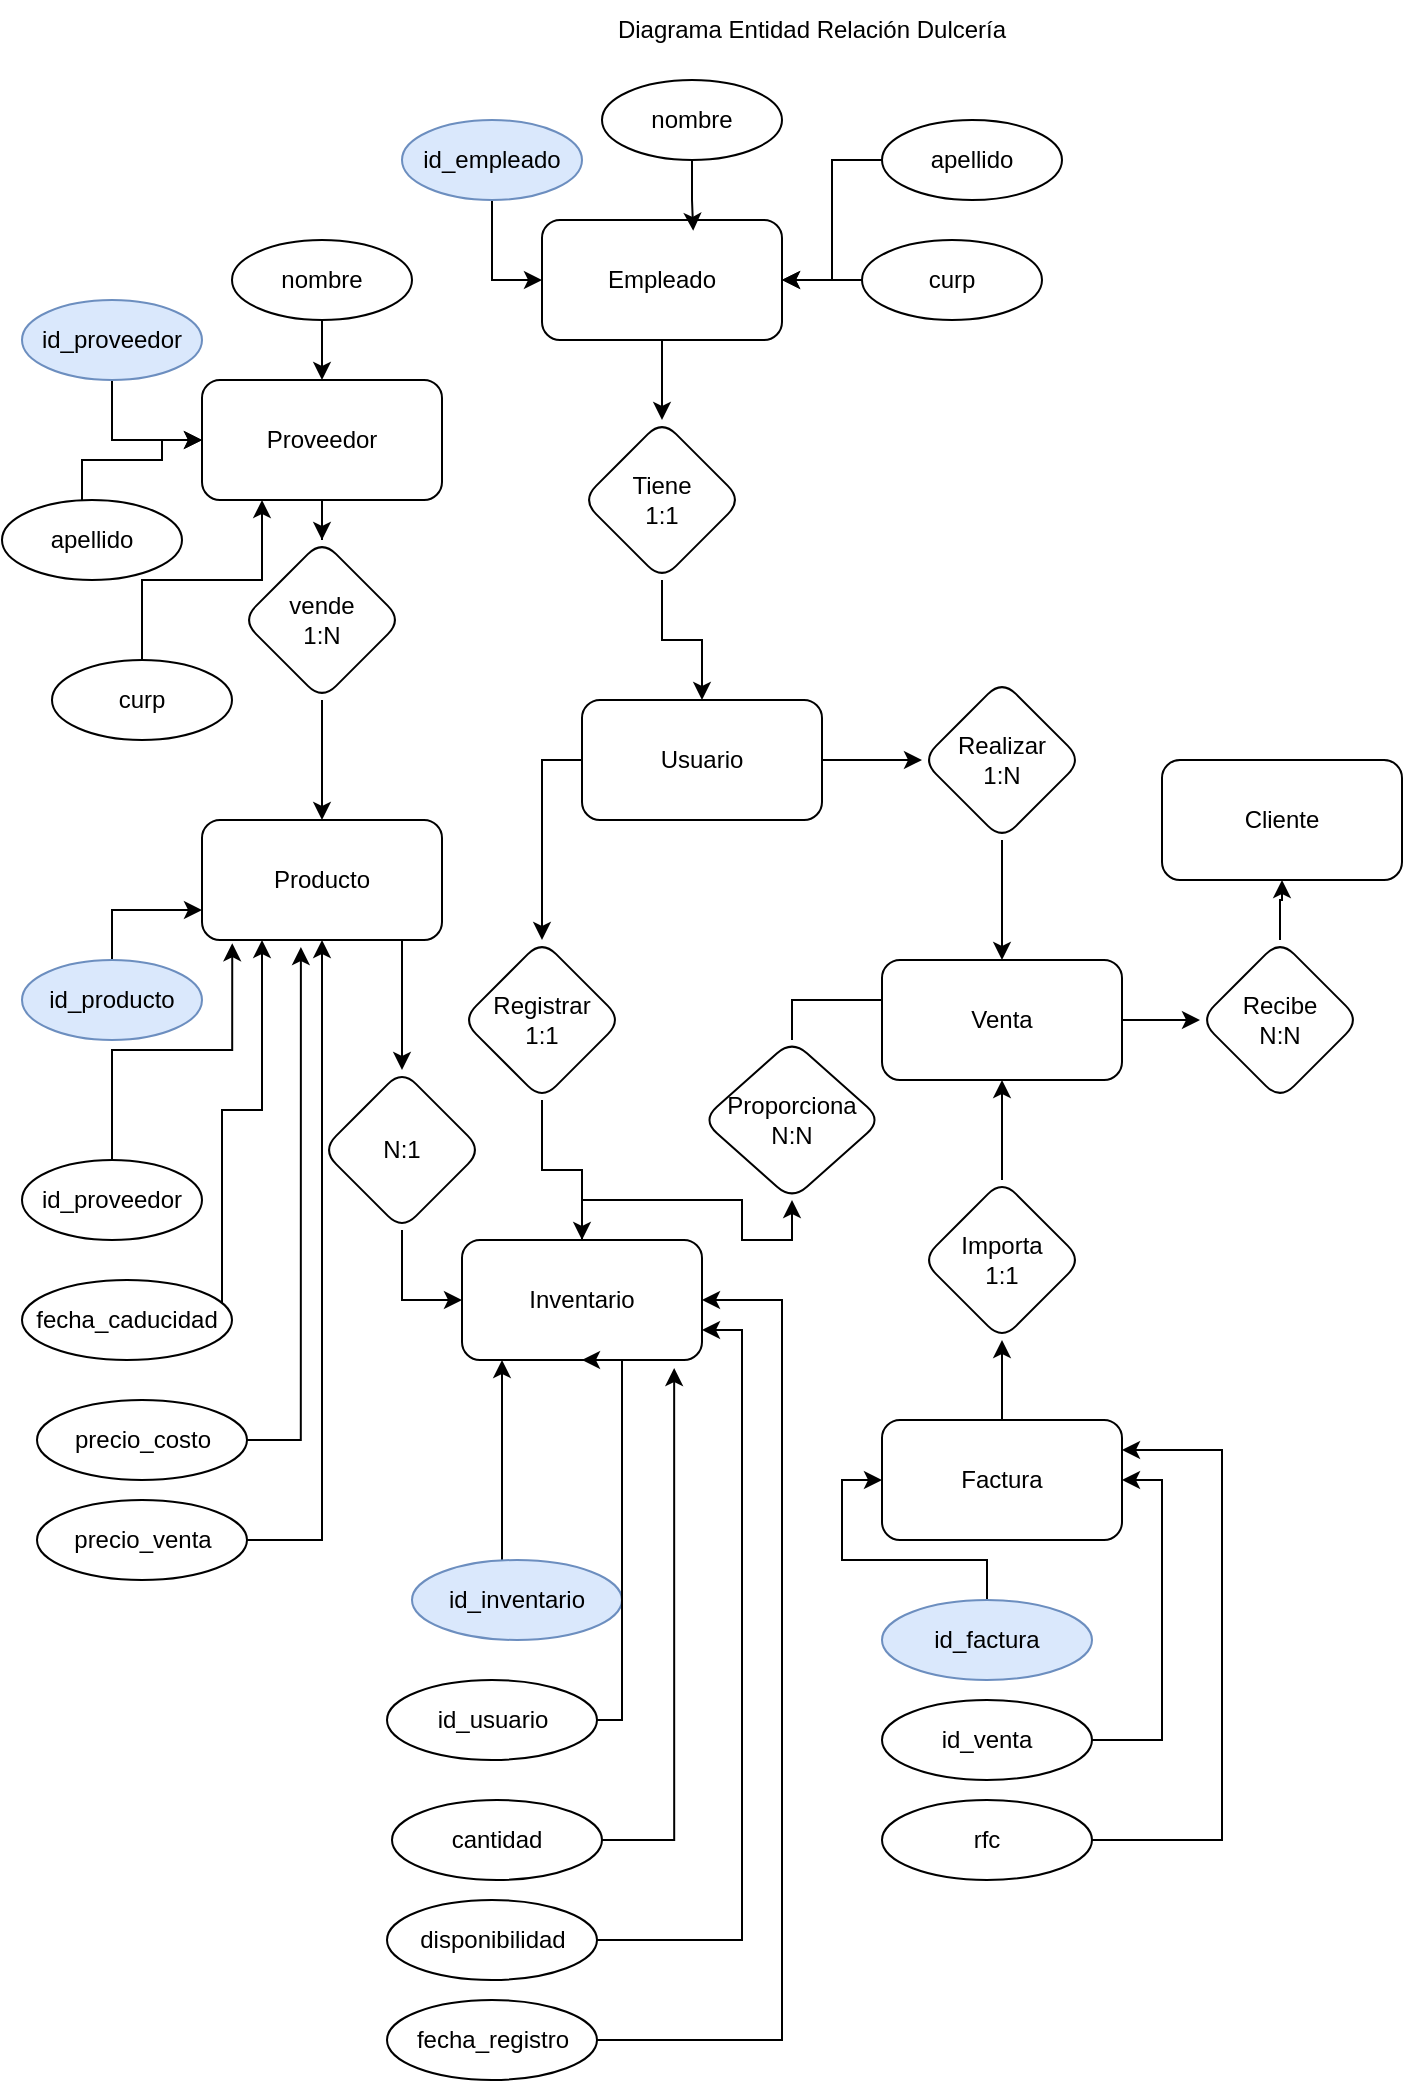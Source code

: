 <mxfile version="28.2.4">
  <diagram name="Página-1" id="YRL-R1P661uPFz0FJ1Wq">
    <mxGraphModel dx="1123" dy="616" grid="1" gridSize="10" guides="1" tooltips="1" connect="1" arrows="1" fold="1" page="1" pageScale="1" pageWidth="827" pageHeight="1169" math="0" shadow="0">
      <root>
        <mxCell id="0" />
        <mxCell id="1" parent="0" />
        <mxCell id="enX2_YqvGUqd8-A0arO4-49" value="" style="edgeStyle=orthogonalEdgeStyle;rounded=0;orthogonalLoop=1;jettySize=auto;html=1;entryX=0;entryY=0.5;entryDx=0;entryDy=0;" parent="1" source="enX2_YqvGUqd8-A0arO4-51" target="enX2_YqvGUqd8-A0arO4-6" edge="1">
          <mxGeometry relative="1" as="geometry" />
        </mxCell>
        <mxCell id="enX2_YqvGUqd8-A0arO4-1" value="Inventario" style="rounded=1;whiteSpace=wrap;html=1;" parent="1" vertex="1">
          <mxGeometry x="230" y="630" width="120" height="60" as="geometry" />
        </mxCell>
        <mxCell id="enX2_YqvGUqd8-A0arO4-2" value="Cliente" style="rounded=1;whiteSpace=wrap;html=1;" parent="1" vertex="1">
          <mxGeometry x="580" y="390" width="120" height="60" as="geometry" />
        </mxCell>
        <mxCell id="enX2_YqvGUqd8-A0arO4-18" value="" style="edgeStyle=orthogonalEdgeStyle;rounded=0;orthogonalLoop=1;jettySize=auto;html=1;" parent="1" source="enX2_YqvGUqd8-A0arO4-3" target="enX2_YqvGUqd8-A0arO4-17" edge="1">
          <mxGeometry relative="1" as="geometry" />
        </mxCell>
        <mxCell id="enX2_YqvGUqd8-A0arO4-3" value="Proveedor" style="rounded=1;whiteSpace=wrap;html=1;" parent="1" vertex="1">
          <mxGeometry x="100" y="200" width="120" height="60" as="geometry" />
        </mxCell>
        <mxCell id="enX2_YqvGUqd8-A0arO4-21" value="" style="edgeStyle=orthogonalEdgeStyle;rounded=0;orthogonalLoop=1;jettySize=auto;html=1;" parent="1" source="enX2_YqvGUqd8-A0arO4-4" target="enX2_YqvGUqd8-A0arO4-20" edge="1">
          <mxGeometry relative="1" as="geometry" />
        </mxCell>
        <mxCell id="enX2_YqvGUqd8-A0arO4-4" value="Empleado&lt;span style=&quot;color: rgba(0, 0, 0, 0); font-family: monospace; font-size: 0px; text-align: start; text-wrap-mode: nowrap;&quot;&gt;%3CmxGraphModel%3E%3Croot%3E%3CmxCell%20id%3D%220%22%2F%3E%3CmxCell%20id%3D%221%22%20parent%3D%220%22%2F%3E%3CmxCell%20id%3D%222%22%20value%3D%22Proveedor%22%20style%3D%22rounded%3D1%3BwhiteSpace%3Dwrap%3Bhtml%3D1%3B%22%20vertex%3D%221%22%20parent%3D%221%22%3E%3CmxGeometry%20x%3D%22380%22%20y%3D%22120%22%20width%3D%22120%22%20height%3D%2260%22%20as%3D%22geometry%22%2F%3E%3C%2FmxCell%3E%3C%2Froot%3E%3C%2FmxGraphModel%3E&lt;/span&gt;" style="rounded=1;whiteSpace=wrap;html=1;" parent="1" vertex="1">
          <mxGeometry x="270" y="120" width="120" height="60" as="geometry" />
        </mxCell>
        <mxCell id="enX2_YqvGUqd8-A0arO4-27" style="edgeStyle=orthogonalEdgeStyle;rounded=0;orthogonalLoop=1;jettySize=auto;html=1;exitX=0;exitY=0.5;exitDx=0;exitDy=0;entryX=0.5;entryY=0;entryDx=0;entryDy=0;" parent="1" source="enX2_YqvGUqd8-A0arO4-5" target="enX2_YqvGUqd8-A0arO4-23" edge="1">
          <mxGeometry relative="1" as="geometry" />
        </mxCell>
        <mxCell id="enX2_YqvGUqd8-A0arO4-33" value="" style="edgeStyle=orthogonalEdgeStyle;rounded=0;orthogonalLoop=1;jettySize=auto;html=1;" parent="1" source="enX2_YqvGUqd8-A0arO4-5" target="enX2_YqvGUqd8-A0arO4-32" edge="1">
          <mxGeometry relative="1" as="geometry" />
        </mxCell>
        <mxCell id="enX2_YqvGUqd8-A0arO4-5" value="Usuario" style="rounded=1;whiteSpace=wrap;html=1;" parent="1" vertex="1">
          <mxGeometry x="290" y="360" width="120" height="60" as="geometry" />
        </mxCell>
        <mxCell id="enX2_YqvGUqd8-A0arO4-31" style="edgeStyle=orthogonalEdgeStyle;rounded=0;orthogonalLoop=1;jettySize=auto;html=1;entryX=0.5;entryY=1;entryDx=0;entryDy=0;" parent="1" source="enX2_YqvGUqd8-A0arO4-41" target="enX2_YqvGUqd8-A0arO4-2" edge="1">
          <mxGeometry relative="1" as="geometry" />
        </mxCell>
        <mxCell id="enX2_YqvGUqd8-A0arO4-42" value="" style="edgeStyle=orthogonalEdgeStyle;rounded=0;orthogonalLoop=1;jettySize=auto;html=1;" parent="1" source="enX2_YqvGUqd8-A0arO4-6" target="enX2_YqvGUqd8-A0arO4-41" edge="1">
          <mxGeometry relative="1" as="geometry" />
        </mxCell>
        <mxCell id="enX2_YqvGUqd8-A0arO4-6" value="Venta" style="rounded=1;whiteSpace=wrap;html=1;" parent="1" vertex="1">
          <mxGeometry x="440" y="490" width="120" height="60" as="geometry" />
        </mxCell>
        <mxCell id="enX2_YqvGUqd8-A0arO4-29" value="" style="edgeStyle=orthogonalEdgeStyle;rounded=0;orthogonalLoop=1;jettySize=auto;html=1;" parent="1" source="enX2_YqvGUqd8-A0arO4-7" target="enX2_YqvGUqd8-A0arO4-28" edge="1">
          <mxGeometry relative="1" as="geometry" />
        </mxCell>
        <mxCell id="enX2_YqvGUqd8-A0arO4-7" value="Factura" style="rounded=1;whiteSpace=wrap;html=1;" parent="1" vertex="1">
          <mxGeometry x="440" y="720" width="120" height="60" as="geometry" />
        </mxCell>
        <mxCell id="enX2_YqvGUqd8-A0arO4-14" value="" style="edgeStyle=orthogonalEdgeStyle;rounded=0;orthogonalLoop=1;jettySize=auto;html=1;" parent="1" source="enX2_YqvGUqd8-A0arO4-8" target="enX2_YqvGUqd8-A0arO4-13" edge="1">
          <mxGeometry relative="1" as="geometry">
            <Array as="points">
              <mxPoint x="200" y="490" />
              <mxPoint x="200" y="490" />
            </Array>
          </mxGeometry>
        </mxCell>
        <mxCell id="enX2_YqvGUqd8-A0arO4-8" value="Producto" style="rounded=1;whiteSpace=wrap;html=1;" parent="1" vertex="1">
          <mxGeometry x="100" y="420" width="120" height="60" as="geometry" />
        </mxCell>
        <mxCell id="enX2_YqvGUqd8-A0arO4-9" value="Diagrama Entidad Relación Dulcería" style="text;strokeColor=none;align=center;fillColor=none;html=1;verticalAlign=middle;whiteSpace=wrap;rounded=0;" parent="1" vertex="1">
          <mxGeometry x="220" y="10" width="370" height="30" as="geometry" />
        </mxCell>
        <mxCell id="enX2_YqvGUqd8-A0arO4-15" style="edgeStyle=orthogonalEdgeStyle;rounded=0;orthogonalLoop=1;jettySize=auto;html=1;entryX=0;entryY=0.5;entryDx=0;entryDy=0;" parent="1" source="enX2_YqvGUqd8-A0arO4-13" target="enX2_YqvGUqd8-A0arO4-1" edge="1">
          <mxGeometry relative="1" as="geometry" />
        </mxCell>
        <mxCell id="enX2_YqvGUqd8-A0arO4-13" value="N:1" style="rhombus;whiteSpace=wrap;html=1;rounded=1;" parent="1" vertex="1">
          <mxGeometry x="160" y="545" width="80" height="80" as="geometry" />
        </mxCell>
        <mxCell id="enX2_YqvGUqd8-A0arO4-19" style="edgeStyle=orthogonalEdgeStyle;rounded=0;orthogonalLoop=1;jettySize=auto;html=1;entryX=0.5;entryY=0;entryDx=0;entryDy=0;" parent="1" source="enX2_YqvGUqd8-A0arO4-17" target="enX2_YqvGUqd8-A0arO4-8" edge="1">
          <mxGeometry relative="1" as="geometry" />
        </mxCell>
        <mxCell id="enX2_YqvGUqd8-A0arO4-17" value="vende&lt;div&gt;1:N&lt;/div&gt;" style="rhombus;whiteSpace=wrap;html=1;rounded=1;" parent="1" vertex="1">
          <mxGeometry x="120" y="280" width="80" height="80" as="geometry" />
        </mxCell>
        <mxCell id="enX2_YqvGUqd8-A0arO4-22" style="edgeStyle=orthogonalEdgeStyle;rounded=0;orthogonalLoop=1;jettySize=auto;html=1;entryX=0.5;entryY=0;entryDx=0;entryDy=0;" parent="1" source="enX2_YqvGUqd8-A0arO4-20" target="enX2_YqvGUqd8-A0arO4-5" edge="1">
          <mxGeometry relative="1" as="geometry" />
        </mxCell>
        <mxCell id="enX2_YqvGUqd8-A0arO4-20" value="Tiene&lt;div&gt;1:1&lt;/div&gt;" style="rhombus;whiteSpace=wrap;html=1;rounded=1;" parent="1" vertex="1">
          <mxGeometry x="290" y="220" width="80" height="80" as="geometry" />
        </mxCell>
        <mxCell id="enX2_YqvGUqd8-A0arO4-26" style="edgeStyle=orthogonalEdgeStyle;rounded=0;orthogonalLoop=1;jettySize=auto;html=1;exitX=0.5;exitY=1;exitDx=0;exitDy=0;entryX=0.5;entryY=0;entryDx=0;entryDy=0;" parent="1" source="enX2_YqvGUqd8-A0arO4-23" target="enX2_YqvGUqd8-A0arO4-1" edge="1">
          <mxGeometry relative="1" as="geometry" />
        </mxCell>
        <mxCell id="enX2_YqvGUqd8-A0arO4-23" value="&lt;div&gt;Registrar&lt;/div&gt;1:1" style="rhombus;whiteSpace=wrap;html=1;rounded=1;" parent="1" vertex="1">
          <mxGeometry x="230" y="480" width="80" height="80" as="geometry" />
        </mxCell>
        <mxCell id="enX2_YqvGUqd8-A0arO4-30" style="edgeStyle=orthogonalEdgeStyle;rounded=0;orthogonalLoop=1;jettySize=auto;html=1;entryX=0.5;entryY=1;entryDx=0;entryDy=0;" parent="1" source="enX2_YqvGUqd8-A0arO4-28" target="enX2_YqvGUqd8-A0arO4-6" edge="1">
          <mxGeometry relative="1" as="geometry" />
        </mxCell>
        <mxCell id="enX2_YqvGUqd8-A0arO4-28" value="Importa&lt;div&gt;1:1&lt;/div&gt;" style="rhombus;whiteSpace=wrap;html=1;rounded=1;" parent="1" vertex="1">
          <mxGeometry x="460" y="600" width="80" height="80" as="geometry" />
        </mxCell>
        <mxCell id="enX2_YqvGUqd8-A0arO4-34" style="edgeStyle=orthogonalEdgeStyle;rounded=0;orthogonalLoop=1;jettySize=auto;html=1;entryX=0.5;entryY=0;entryDx=0;entryDy=0;" parent="1" source="enX2_YqvGUqd8-A0arO4-32" target="enX2_YqvGUqd8-A0arO4-6" edge="1">
          <mxGeometry relative="1" as="geometry" />
        </mxCell>
        <mxCell id="enX2_YqvGUqd8-A0arO4-32" value="&lt;div&gt;Realizar&lt;/div&gt;1:N" style="rhombus;whiteSpace=wrap;html=1;rounded=1;" parent="1" vertex="1">
          <mxGeometry x="460" y="350" width="80" height="80" as="geometry" />
        </mxCell>
        <mxCell id="enX2_YqvGUqd8-A0arO4-41" value="Recibe&lt;div&gt;N:N&lt;/div&gt;" style="rhombus;whiteSpace=wrap;html=1;rounded=1;" parent="1" vertex="1">
          <mxGeometry x="599" y="480" width="80" height="80" as="geometry" />
        </mxCell>
        <mxCell id="enX2_YqvGUqd8-A0arO4-52" value="" style="edgeStyle=orthogonalEdgeStyle;rounded=0;orthogonalLoop=1;jettySize=auto;html=1;entryX=0.5;entryY=1;entryDx=0;entryDy=0;" parent="1" source="enX2_YqvGUqd8-A0arO4-1" target="enX2_YqvGUqd8-A0arO4-51" edge="1">
          <mxGeometry relative="1" as="geometry">
            <mxPoint x="350" y="660" as="sourcePoint" />
            <mxPoint x="440" y="520" as="targetPoint" />
          </mxGeometry>
        </mxCell>
        <mxCell id="enX2_YqvGUqd8-A0arO4-51" value="&lt;div&gt;Proporciona&lt;/div&gt;N:N" style="rhombus;whiteSpace=wrap;html=1;rounded=1;" parent="1" vertex="1">
          <mxGeometry x="350" y="530" width="90" height="80" as="geometry" />
        </mxCell>
        <mxCell id="6OPiGLtKQRhlAA7yIBba-9" style="edgeStyle=orthogonalEdgeStyle;rounded=0;orthogonalLoop=1;jettySize=auto;html=1;entryX=0;entryY=0.5;entryDx=0;entryDy=0;" edge="1" parent="1" source="6OPiGLtKQRhlAA7yIBba-1" target="enX2_YqvGUqd8-A0arO4-4">
          <mxGeometry relative="1" as="geometry" />
        </mxCell>
        <mxCell id="6OPiGLtKQRhlAA7yIBba-1" value="id_empleado" style="ellipse;whiteSpace=wrap;html=1;fillColor=#dae8fc;strokeColor=#6c8ebf;" vertex="1" parent="1">
          <mxGeometry x="200" y="70" width="90" height="40" as="geometry" />
        </mxCell>
        <mxCell id="6OPiGLtKQRhlAA7yIBba-2" value="nombre" style="ellipse;whiteSpace=wrap;html=1;" vertex="1" parent="1">
          <mxGeometry x="300" y="50" width="90" height="40" as="geometry" />
        </mxCell>
        <mxCell id="6OPiGLtKQRhlAA7yIBba-7" style="edgeStyle=orthogonalEdgeStyle;rounded=0;orthogonalLoop=1;jettySize=auto;html=1;entryX=1;entryY=0.5;entryDx=0;entryDy=0;" edge="1" parent="1" source="6OPiGLtKQRhlAA7yIBba-3" target="enX2_YqvGUqd8-A0arO4-4">
          <mxGeometry relative="1" as="geometry" />
        </mxCell>
        <mxCell id="6OPiGLtKQRhlAA7yIBba-3" value="apellido" style="ellipse;whiteSpace=wrap;html=1;" vertex="1" parent="1">
          <mxGeometry x="440" y="70" width="90" height="40" as="geometry" />
        </mxCell>
        <mxCell id="6OPiGLtKQRhlAA7yIBba-6" style="edgeStyle=orthogonalEdgeStyle;rounded=0;orthogonalLoop=1;jettySize=auto;html=1;exitX=0;exitY=0.5;exitDx=0;exitDy=0;entryX=1;entryY=0.5;entryDx=0;entryDy=0;" edge="1" parent="1" source="6OPiGLtKQRhlAA7yIBba-4" target="enX2_YqvGUqd8-A0arO4-4">
          <mxGeometry relative="1" as="geometry" />
        </mxCell>
        <mxCell id="6OPiGLtKQRhlAA7yIBba-4" value="curp" style="ellipse;whiteSpace=wrap;html=1;" vertex="1" parent="1">
          <mxGeometry x="430" y="130" width="90" height="40" as="geometry" />
        </mxCell>
        <mxCell id="6OPiGLtKQRhlAA7yIBba-8" style="edgeStyle=orthogonalEdgeStyle;rounded=0;orthogonalLoop=1;jettySize=auto;html=1;entryX=0.63;entryY=0.09;entryDx=0;entryDy=0;entryPerimeter=0;" edge="1" parent="1" source="6OPiGLtKQRhlAA7yIBba-2" target="enX2_YqvGUqd8-A0arO4-4">
          <mxGeometry relative="1" as="geometry" />
        </mxCell>
        <mxCell id="6OPiGLtKQRhlAA7yIBba-17" style="edgeStyle=orthogonalEdgeStyle;rounded=0;orthogonalLoop=1;jettySize=auto;html=1;entryX=0;entryY=0.5;entryDx=0;entryDy=0;" edge="1" parent="1" source="6OPiGLtKQRhlAA7yIBba-10" target="enX2_YqvGUqd8-A0arO4-3">
          <mxGeometry relative="1" as="geometry" />
        </mxCell>
        <mxCell id="6OPiGLtKQRhlAA7yIBba-10" value="id_proveedor" style="ellipse;whiteSpace=wrap;html=1;fillColor=#dae8fc;strokeColor=#6c8ebf;" vertex="1" parent="1">
          <mxGeometry x="10" y="160" width="90" height="40" as="geometry" />
        </mxCell>
        <mxCell id="6OPiGLtKQRhlAA7yIBba-11" value="nombre" style="ellipse;whiteSpace=wrap;html=1;" vertex="1" parent="1">
          <mxGeometry x="115" y="130" width="90" height="40" as="geometry" />
        </mxCell>
        <mxCell id="6OPiGLtKQRhlAA7yIBba-12" style="edgeStyle=orthogonalEdgeStyle;rounded=0;orthogonalLoop=1;jettySize=auto;html=1;entryX=0.5;entryY=0;entryDx=0;entryDy=0;" edge="1" parent="1" source="6OPiGLtKQRhlAA7yIBba-11" target="enX2_YqvGUqd8-A0arO4-3">
          <mxGeometry relative="1" as="geometry">
            <mxPoint x="176" y="215" as="targetPoint" />
          </mxGeometry>
        </mxCell>
        <mxCell id="6OPiGLtKQRhlAA7yIBba-15" style="edgeStyle=orthogonalEdgeStyle;rounded=0;orthogonalLoop=1;jettySize=auto;html=1;entryX=0;entryY=0.5;entryDx=0;entryDy=0;" edge="1" parent="1" source="6OPiGLtKQRhlAA7yIBba-13" target="enX2_YqvGUqd8-A0arO4-3">
          <mxGeometry relative="1" as="geometry">
            <Array as="points">
              <mxPoint x="40" y="240" />
              <mxPoint x="80" y="240" />
              <mxPoint x="80" y="230" />
            </Array>
          </mxGeometry>
        </mxCell>
        <mxCell id="6OPiGLtKQRhlAA7yIBba-13" value="apellido" style="ellipse;whiteSpace=wrap;html=1;" vertex="1" parent="1">
          <mxGeometry y="260" width="90" height="40" as="geometry" />
        </mxCell>
        <mxCell id="6OPiGLtKQRhlAA7yIBba-16" style="edgeStyle=orthogonalEdgeStyle;rounded=0;orthogonalLoop=1;jettySize=auto;html=1;entryX=0.25;entryY=1;entryDx=0;entryDy=0;" edge="1" parent="1" source="6OPiGLtKQRhlAA7yIBba-14" target="enX2_YqvGUqd8-A0arO4-3">
          <mxGeometry relative="1" as="geometry" />
        </mxCell>
        <mxCell id="6OPiGLtKQRhlAA7yIBba-14" value="curp" style="ellipse;whiteSpace=wrap;html=1;" vertex="1" parent="1">
          <mxGeometry x="25" y="340" width="90" height="40" as="geometry" />
        </mxCell>
        <mxCell id="6OPiGLtKQRhlAA7yIBba-20" style="edgeStyle=orthogonalEdgeStyle;rounded=0;orthogonalLoop=1;jettySize=auto;html=1;entryX=0;entryY=0.75;entryDx=0;entryDy=0;" edge="1" parent="1" source="6OPiGLtKQRhlAA7yIBba-18" target="enX2_YqvGUqd8-A0arO4-8">
          <mxGeometry relative="1" as="geometry" />
        </mxCell>
        <mxCell id="6OPiGLtKQRhlAA7yIBba-18" value="id_producto" style="ellipse;whiteSpace=wrap;html=1;fillColor=#dae8fc;strokeColor=#6c8ebf;" vertex="1" parent="1">
          <mxGeometry x="10" y="490" width="90" height="40" as="geometry" />
        </mxCell>
        <mxCell id="6OPiGLtKQRhlAA7yIBba-21" value="id_proveedor" style="ellipse;whiteSpace=wrap;html=1;" vertex="1" parent="1">
          <mxGeometry x="10" y="590" width="90" height="40" as="geometry" />
        </mxCell>
        <mxCell id="6OPiGLtKQRhlAA7yIBba-22" style="edgeStyle=orthogonalEdgeStyle;rounded=0;orthogonalLoop=1;jettySize=auto;html=1;entryX=0.126;entryY=1.027;entryDx=0;entryDy=0;entryPerimeter=0;" edge="1" parent="1" source="6OPiGLtKQRhlAA7yIBba-21" target="enX2_YqvGUqd8-A0arO4-8">
          <mxGeometry relative="1" as="geometry" />
        </mxCell>
        <mxCell id="6OPiGLtKQRhlAA7yIBba-23" value="fecha_caducidad" style="ellipse;whiteSpace=wrap;html=1;" vertex="1" parent="1">
          <mxGeometry x="10" y="650" width="105" height="40" as="geometry" />
        </mxCell>
        <mxCell id="6OPiGLtKQRhlAA7yIBba-24" style="edgeStyle=orthogonalEdgeStyle;rounded=0;orthogonalLoop=1;jettySize=auto;html=1;entryX=0.25;entryY=1;entryDx=0;entryDy=0;" edge="1" parent="1" source="6OPiGLtKQRhlAA7yIBba-23" target="enX2_YqvGUqd8-A0arO4-8">
          <mxGeometry relative="1" as="geometry">
            <mxPoint x="130" y="542" as="targetPoint" />
            <Array as="points">
              <mxPoint x="110" y="565" />
              <mxPoint x="130" y="565" />
            </Array>
          </mxGeometry>
        </mxCell>
        <mxCell id="6OPiGLtKQRhlAA7yIBba-25" value="precio_costo" style="ellipse;whiteSpace=wrap;html=1;" vertex="1" parent="1">
          <mxGeometry x="17.5" y="710" width="105" height="40" as="geometry" />
        </mxCell>
        <mxCell id="6OPiGLtKQRhlAA7yIBba-26" style="edgeStyle=orthogonalEdgeStyle;rounded=0;orthogonalLoop=1;jettySize=auto;html=1;entryX=0.412;entryY=1.059;entryDx=0;entryDy=0;entryPerimeter=0;" edge="1" parent="1" source="6OPiGLtKQRhlAA7yIBba-25" target="enX2_YqvGUqd8-A0arO4-8">
          <mxGeometry relative="1" as="geometry">
            <Array as="points">
              <mxPoint x="149" y="730" />
            </Array>
          </mxGeometry>
        </mxCell>
        <mxCell id="6OPiGLtKQRhlAA7yIBba-28" style="edgeStyle=orthogonalEdgeStyle;rounded=0;orthogonalLoop=1;jettySize=auto;html=1;entryX=0.5;entryY=1;entryDx=0;entryDy=0;" edge="1" parent="1" source="6OPiGLtKQRhlAA7yIBba-27" target="enX2_YqvGUqd8-A0arO4-8">
          <mxGeometry relative="1" as="geometry">
            <Array as="points">
              <mxPoint x="160" y="780" />
            </Array>
          </mxGeometry>
        </mxCell>
        <mxCell id="6OPiGLtKQRhlAA7yIBba-27" value="precio_venta" style="ellipse;whiteSpace=wrap;html=1;" vertex="1" parent="1">
          <mxGeometry x="17.5" y="760" width="105" height="40" as="geometry" />
        </mxCell>
        <mxCell id="6OPiGLtKQRhlAA7yIBba-30" style="edgeStyle=orthogonalEdgeStyle;rounded=0;orthogonalLoop=1;jettySize=auto;html=1;" edge="1" parent="1" source="6OPiGLtKQRhlAA7yIBba-29" target="enX2_YqvGUqd8-A0arO4-1">
          <mxGeometry relative="1" as="geometry">
            <Array as="points">
              <mxPoint x="250" y="710" />
              <mxPoint x="250" y="710" />
            </Array>
          </mxGeometry>
        </mxCell>
        <mxCell id="6OPiGLtKQRhlAA7yIBba-29" value="id_inventario" style="ellipse;whiteSpace=wrap;html=1;fillColor=#dae8fc;strokeColor=#6c8ebf;" vertex="1" parent="1">
          <mxGeometry x="205" y="790" width="105" height="40" as="geometry" />
        </mxCell>
        <mxCell id="6OPiGLtKQRhlAA7yIBba-32" style="edgeStyle=orthogonalEdgeStyle;rounded=0;orthogonalLoop=1;jettySize=auto;html=1;entryX=0.5;entryY=1;entryDx=0;entryDy=0;" edge="1" parent="1" source="6OPiGLtKQRhlAA7yIBba-31" target="enX2_YqvGUqd8-A0arO4-1">
          <mxGeometry relative="1" as="geometry">
            <Array as="points">
              <mxPoint x="310" y="870" />
              <mxPoint x="310" y="690" />
            </Array>
          </mxGeometry>
        </mxCell>
        <mxCell id="6OPiGLtKQRhlAA7yIBba-31" value="id_usuario" style="ellipse;whiteSpace=wrap;html=1;" vertex="1" parent="1">
          <mxGeometry x="192.5" y="850" width="105" height="40" as="geometry" />
        </mxCell>
        <mxCell id="6OPiGLtKQRhlAA7yIBba-33" value="cantidad" style="ellipse;whiteSpace=wrap;html=1;" vertex="1" parent="1">
          <mxGeometry x="195" y="910" width="105" height="40" as="geometry" />
        </mxCell>
        <mxCell id="6OPiGLtKQRhlAA7yIBba-34" style="edgeStyle=orthogonalEdgeStyle;rounded=0;orthogonalLoop=1;jettySize=auto;html=1;entryX=0.884;entryY=1.067;entryDx=0;entryDy=0;entryPerimeter=0;" edge="1" parent="1" source="6OPiGLtKQRhlAA7yIBba-33" target="enX2_YqvGUqd8-A0arO4-1">
          <mxGeometry relative="1" as="geometry">
            <Array as="points">
              <mxPoint x="336" y="930" />
            </Array>
          </mxGeometry>
        </mxCell>
        <mxCell id="6OPiGLtKQRhlAA7yIBba-36" style="edgeStyle=orthogonalEdgeStyle;rounded=0;orthogonalLoop=1;jettySize=auto;html=1;entryX=1;entryY=0.75;entryDx=0;entryDy=0;" edge="1" parent="1" source="6OPiGLtKQRhlAA7yIBba-35" target="enX2_YqvGUqd8-A0arO4-1">
          <mxGeometry relative="1" as="geometry">
            <Array as="points">
              <mxPoint x="370" y="980" />
              <mxPoint x="370" y="675" />
            </Array>
          </mxGeometry>
        </mxCell>
        <mxCell id="6OPiGLtKQRhlAA7yIBba-35" value="disponibilidad" style="ellipse;whiteSpace=wrap;html=1;" vertex="1" parent="1">
          <mxGeometry x="192.5" y="960" width="105" height="40" as="geometry" />
        </mxCell>
        <mxCell id="6OPiGLtKQRhlAA7yIBba-38" style="edgeStyle=orthogonalEdgeStyle;rounded=0;orthogonalLoop=1;jettySize=auto;html=1;entryX=1;entryY=0.5;entryDx=0;entryDy=0;" edge="1" parent="1" source="6OPiGLtKQRhlAA7yIBba-37" target="enX2_YqvGUqd8-A0arO4-1">
          <mxGeometry relative="1" as="geometry">
            <Array as="points">
              <mxPoint x="390" y="1030" />
              <mxPoint x="390" y="660" />
            </Array>
          </mxGeometry>
        </mxCell>
        <mxCell id="6OPiGLtKQRhlAA7yIBba-37" value="fecha_registro" style="ellipse;whiteSpace=wrap;html=1;" vertex="1" parent="1">
          <mxGeometry x="192.5" y="1010" width="105" height="40" as="geometry" />
        </mxCell>
        <mxCell id="6OPiGLtKQRhlAA7yIBba-42" style="edgeStyle=orthogonalEdgeStyle;rounded=0;orthogonalLoop=1;jettySize=auto;html=1;entryX=0;entryY=0.5;entryDx=0;entryDy=0;" edge="1" parent="1" source="6OPiGLtKQRhlAA7yIBba-39" target="enX2_YqvGUqd8-A0arO4-7">
          <mxGeometry relative="1" as="geometry" />
        </mxCell>
        <mxCell id="6OPiGLtKQRhlAA7yIBba-39" value="id_factura" style="ellipse;whiteSpace=wrap;html=1;fillColor=#dae8fc;strokeColor=#6c8ebf;" vertex="1" parent="1">
          <mxGeometry x="440" y="810" width="105" height="40" as="geometry" />
        </mxCell>
        <mxCell id="6OPiGLtKQRhlAA7yIBba-41" style="edgeStyle=orthogonalEdgeStyle;rounded=0;orthogonalLoop=1;jettySize=auto;html=1;entryX=1;entryY=0.5;entryDx=0;entryDy=0;" edge="1" parent="1" source="6OPiGLtKQRhlAA7yIBba-40" target="enX2_YqvGUqd8-A0arO4-7">
          <mxGeometry relative="1" as="geometry">
            <Array as="points">
              <mxPoint x="580" y="880" />
              <mxPoint x="580" y="750" />
            </Array>
          </mxGeometry>
        </mxCell>
        <mxCell id="6OPiGLtKQRhlAA7yIBba-40" value="id_venta" style="ellipse;whiteSpace=wrap;html=1;" vertex="1" parent="1">
          <mxGeometry x="440" y="860" width="105" height="40" as="geometry" />
        </mxCell>
        <mxCell id="6OPiGLtKQRhlAA7yIBba-44" style="edgeStyle=orthogonalEdgeStyle;rounded=0;orthogonalLoop=1;jettySize=auto;html=1;entryX=1;entryY=0.25;entryDx=0;entryDy=0;" edge="1" parent="1" source="6OPiGLtKQRhlAA7yIBba-43" target="enX2_YqvGUqd8-A0arO4-7">
          <mxGeometry relative="1" as="geometry">
            <Array as="points">
              <mxPoint x="610" y="930" />
              <mxPoint x="610" y="735" />
            </Array>
          </mxGeometry>
        </mxCell>
        <mxCell id="6OPiGLtKQRhlAA7yIBba-43" value="rfc" style="ellipse;whiteSpace=wrap;html=1;" vertex="1" parent="1">
          <mxGeometry x="440" y="910" width="105" height="40" as="geometry" />
        </mxCell>
      </root>
    </mxGraphModel>
  </diagram>
</mxfile>

